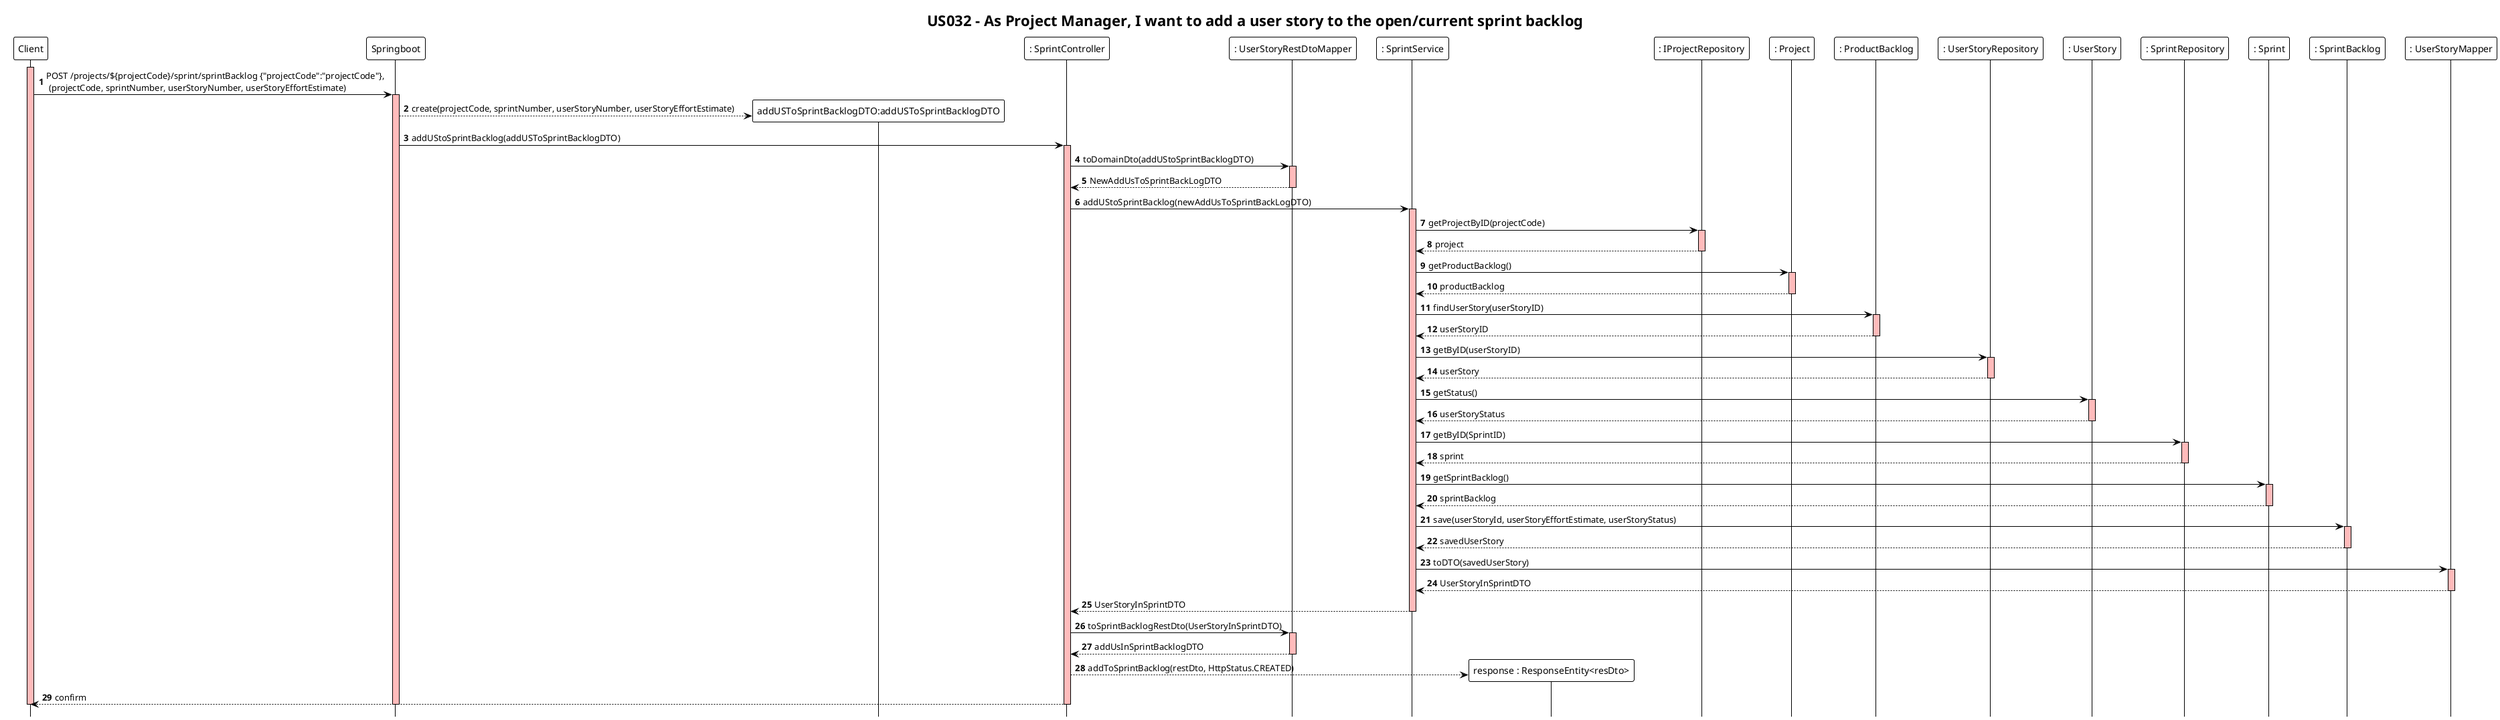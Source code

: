 @startuml
!theme plain
hide footbox
autonumber
title "US032 - As Project Manager, I want to add a user story to the open/current sprint backlog"

participant Client
participant Springboot
participant "addUSToSprintBacklogDTO:addUSToSprintBacklogDTO" as dto
participant ": SprintController" as Controller
participant ": UserStoryRestDtoMapper" as UserStoryRestDtoMapper
participant ": SprintService" as Services
participant "response : ResponseEntity<resDto>" as response
participant ": IProjectRepository" as IProjectRepository
participant ": Project" as Project
participant ": ProductBacklog" as ProductBacklog
participant ": UserStoryRepository" as UserStoryRepository
participant ": UserStory" as UserStory
'participant ": UserStoryJpaRepository" as UserStoryJpaRepository
participant ": SprintRepository" as SprintRepository
participant ": Sprint" as Sprint
participant ": SprintBacklog" as SprintBacklog
participant ": UserStoryMapper" as UserStoryMapper

activate Client #FFBBBB
Client -> Springboot : POST /projects/${projectCode}/sprint/sprintBacklog {"projectCode":"projectCode"},\n (projectCode, sprintNumber, userStoryNumber, userStoryEffortEstimate)

activate Springboot #FFBBBB
Springboot --> dto ** : create(projectCode, sprintNumber, userStoryNumber, userStoryEffortEstimate)
Springboot -> Controller : addUStoSprintBacklog(addUSToSprintBacklogDTO)
activate Controller #FFBBBB
Controller -> UserStoryRestDtoMapper : toDomainDto(addUStoSprintBacklogDTO)
activate UserStoryRestDtoMapper #FFBBBB
UserStoryRestDtoMapper --> Controller : NewAddUsToSprintBackLogDTO
deactivate UserStoryRestDtoMapper
Controller -> Services : addUStoSprintBacklog(newAddUsToSprintBackLogDTO)
activate Services #FFBBBB

Services -> IProjectRepository : getProjectByID(projectCode)
activate IProjectRepository #FFBBBB
IProjectRepository --> Services : project
deactivate IProjectRepository

Services -> Project : getProductBacklog()
activate Project #FFBBBB
Project --> Services : productBacklog
deactivate Project

Services -> ProductBacklog : findUserStory(userStoryID)
activate ProductBacklog #FFBBBB
ProductBacklog --> Services : userStoryID
deactivate ProductBacklog

Services -> UserStoryRepository : getByID(userStoryID)
activate UserStoryRepository #FFBBBB
UserStoryRepository --> Services : userStory
deactivate UserStoryRepository

Services -> UserStory : getStatus()
activate UserStory #FFBBBB
UserStory --> Services : userStoryStatus
deactivate UserStory

Services -> SprintRepository : getByID(SprintID)
activate SprintRepository #FFBBBB
SprintRepository --> Services : sprint
deactivate SprintRepository

Services -> Sprint : getSprintBacklog()
activate Sprint #FFBBBB
Sprint --> Services : sprintBacklog
deactivate Sprint

Services -> SprintBacklog : save(userStoryId, userStoryEffortEstimate, userStoryStatus)
activate SprintBacklog #FFBBBB
SprintBacklog --> Services : savedUserStory
deactivate SprintBacklog

Services -> UserStoryMapper : toDTO(savedUserStory)
activate UserStoryMapper #FFBBBB
UserStoryMapper --> Services : UserStoryInSprintDTO
deactivate UserStoryMapper

Services --> Controller : UserStoryInSprintDTO
deactivate Services

Controller -> UserStoryRestDtoMapper : toSprintBacklogRestDto(UserStoryInSprintDTO)
activate UserStoryRestDtoMapper #FFBBBB
UserStoryRestDtoMapper --> Controller : addUsInSprintBacklogDTO
deactivate UserStoryRestDtoMapper
Controller --> response ** : addToSprintBacklog(restDto, HttpStatus.CREATED)

Controller --> Client: confirm
deactivate Controller
deactivate Springboot

deactivate Client

@enduml